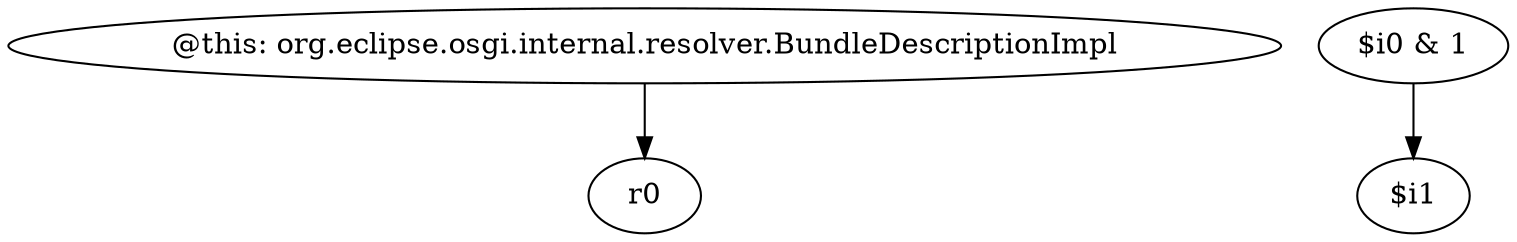 digraph g {
0[label="@this: org.eclipse.osgi.internal.resolver.BundleDescriptionImpl"]
1[label="r0"]
0->1[label=""]
2[label="$i0 & 1"]
3[label="$i1"]
2->3[label=""]
}